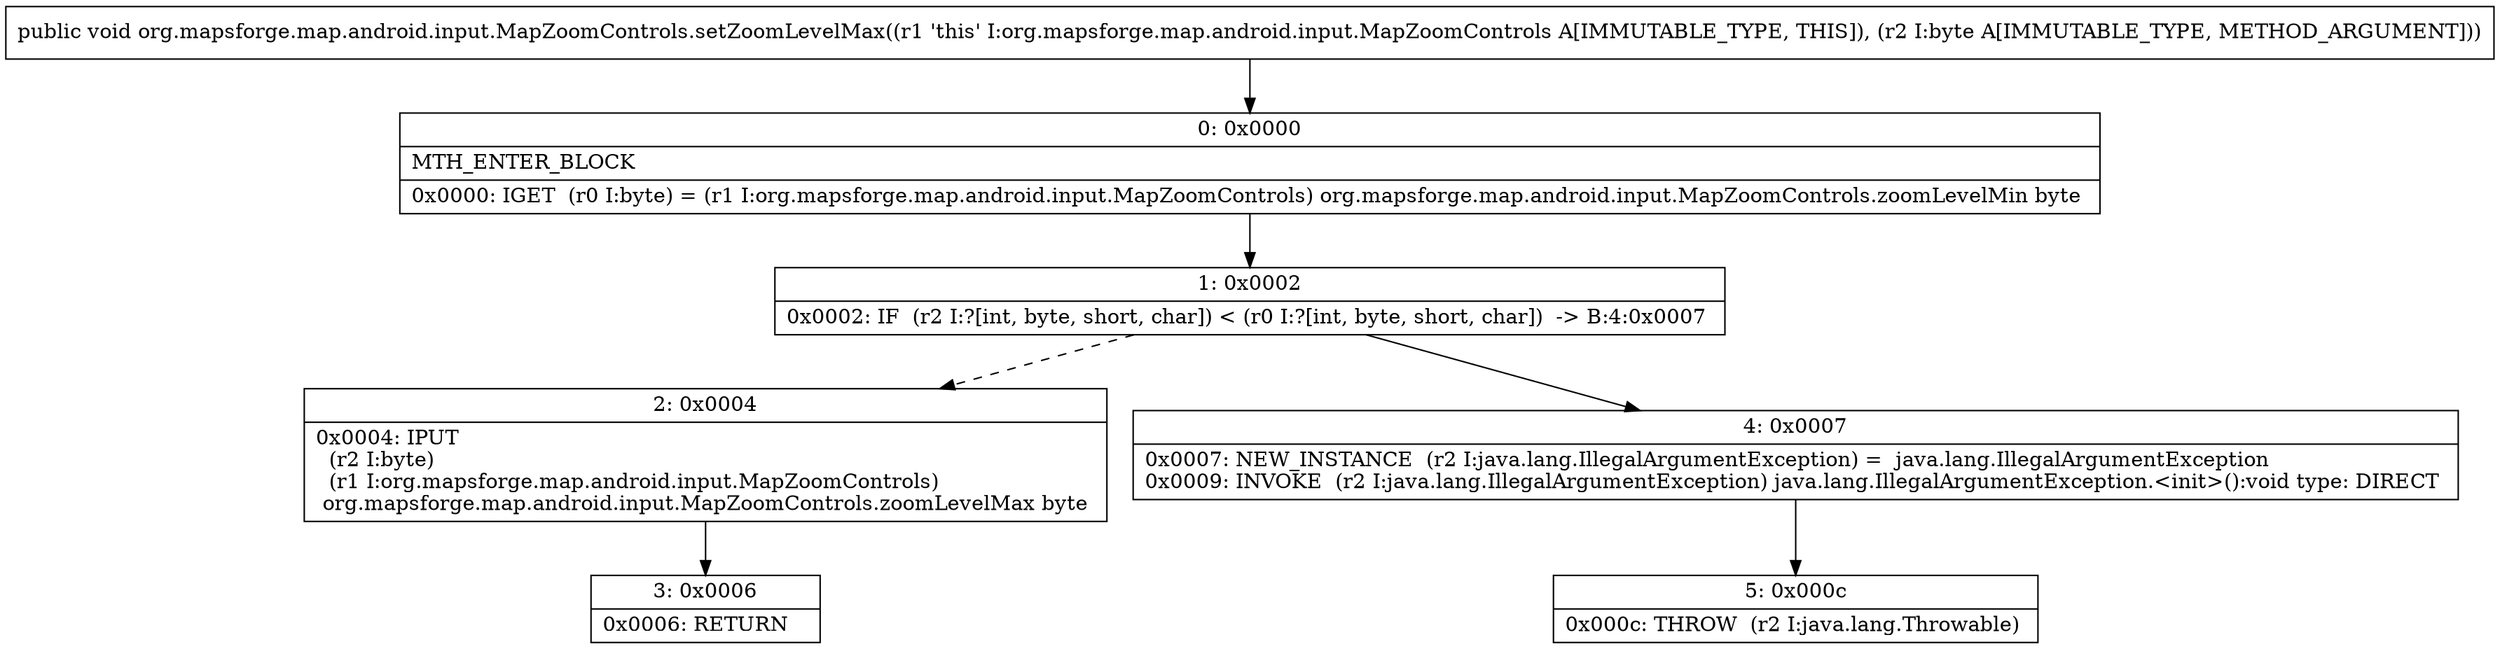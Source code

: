 digraph "CFG fororg.mapsforge.map.android.input.MapZoomControls.setZoomLevelMax(B)V" {
Node_0 [shape=record,label="{0\:\ 0x0000|MTH_ENTER_BLOCK\l|0x0000: IGET  (r0 I:byte) = (r1 I:org.mapsforge.map.android.input.MapZoomControls) org.mapsforge.map.android.input.MapZoomControls.zoomLevelMin byte \l}"];
Node_1 [shape=record,label="{1\:\ 0x0002|0x0002: IF  (r2 I:?[int, byte, short, char]) \< (r0 I:?[int, byte, short, char])  \-\> B:4:0x0007 \l}"];
Node_2 [shape=record,label="{2\:\ 0x0004|0x0004: IPUT  \l  (r2 I:byte)\l  (r1 I:org.mapsforge.map.android.input.MapZoomControls)\l org.mapsforge.map.android.input.MapZoomControls.zoomLevelMax byte \l}"];
Node_3 [shape=record,label="{3\:\ 0x0006|0x0006: RETURN   \l}"];
Node_4 [shape=record,label="{4\:\ 0x0007|0x0007: NEW_INSTANCE  (r2 I:java.lang.IllegalArgumentException) =  java.lang.IllegalArgumentException \l0x0009: INVOKE  (r2 I:java.lang.IllegalArgumentException) java.lang.IllegalArgumentException.\<init\>():void type: DIRECT \l}"];
Node_5 [shape=record,label="{5\:\ 0x000c|0x000c: THROW  (r2 I:java.lang.Throwable) \l}"];
MethodNode[shape=record,label="{public void org.mapsforge.map.android.input.MapZoomControls.setZoomLevelMax((r1 'this' I:org.mapsforge.map.android.input.MapZoomControls A[IMMUTABLE_TYPE, THIS]), (r2 I:byte A[IMMUTABLE_TYPE, METHOD_ARGUMENT])) }"];
MethodNode -> Node_0;
Node_0 -> Node_1;
Node_1 -> Node_2[style=dashed];
Node_1 -> Node_4;
Node_2 -> Node_3;
Node_4 -> Node_5;
}

